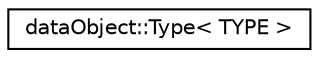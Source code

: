digraph "クラス階層図"
{
 // LATEX_PDF_SIZE
  edge [fontname="Helvetica",fontsize="10",labelfontname="Helvetica",labelfontsize="10"];
  node [fontname="Helvetica",fontsize="10",shape=record];
  rankdir="LR";
  Node0 [label="dataObject::Type\< TYPE \>",height=0.2,width=0.4,color="black", fillcolor="white", style="filled",URL="$classdata_object_1_1_type.html",tooltip="型クラスの種類を判定するクラス"];
}
